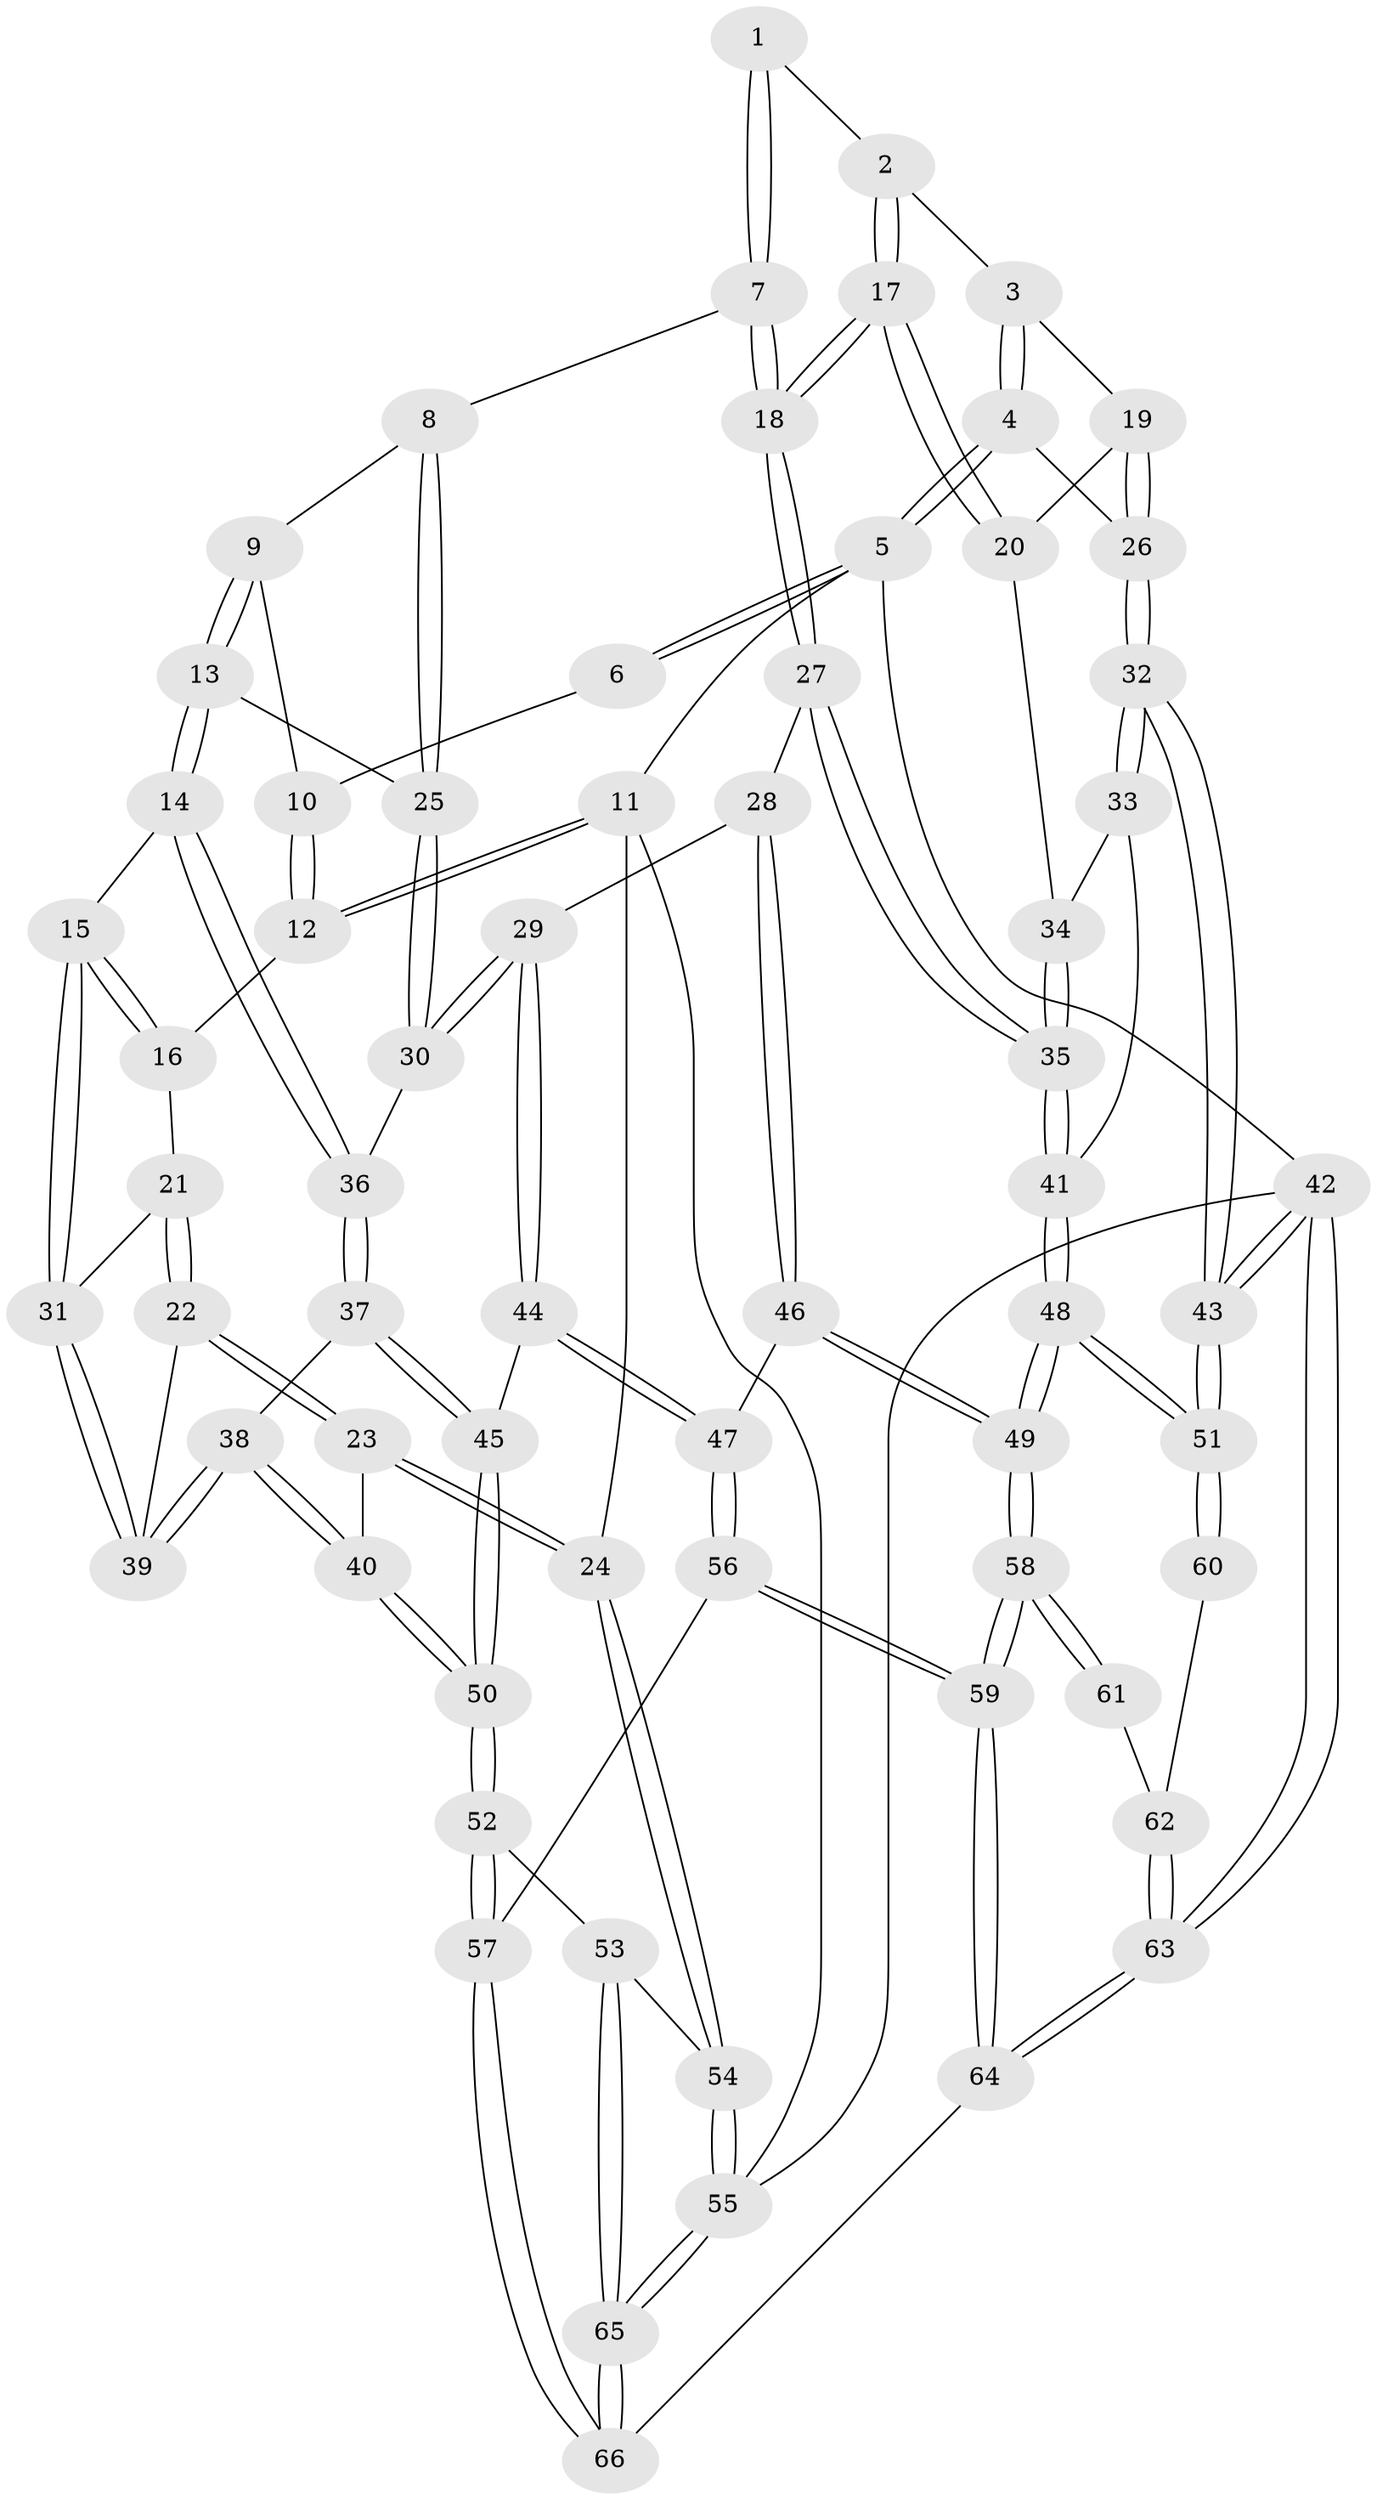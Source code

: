 // coarse degree distribution, {4: 0.30303030303030304, 6: 0.2727272727272727, 3: 0.15151515151515152, 5: 0.21212121212121213, 2: 0.030303030303030304, 8: 0.030303030303030304}
// Generated by graph-tools (version 1.1) at 2025/21/03/04/25 18:21:03]
// undirected, 66 vertices, 162 edges
graph export_dot {
graph [start="1"]
  node [color=gray90,style=filled];
  1 [pos="+0.6105010343084323+0"];
  2 [pos="+0.6743127086475282+0.024716709499010534"];
  3 [pos="+0.7658922816147711+0.05359770342800594"];
  4 [pos="+1+0"];
  5 [pos="+1+0"];
  6 [pos="+0.6050013054023997+0"];
  7 [pos="+0.5246691457232328+0.15060576382495733"];
  8 [pos="+0.48021785685908963+0.1426526486513301"];
  9 [pos="+0.35736598825262106+0"];
  10 [pos="+0.353044446684617+0"];
  11 [pos="+0+0"];
  12 [pos="+0+0"];
  13 [pos="+0.3267676525874986+0.17923909772257074"];
  14 [pos="+0.32395132287220196+0.18172176371670096"];
  15 [pos="+0.30329757159072585+0.18520729240995332"];
  16 [pos="+0.13631537658419238+0.07392226444003289"];
  17 [pos="+0.6732889350007478+0.16949514211706126"];
  18 [pos="+0.6099025492060647+0.2210867367710212"];
  19 [pos="+0.8161361363489562+0.15147522203182642"];
  20 [pos="+0.7089060685828853+0.1720778138404998"];
  21 [pos="+0.11769555576471892+0.18326786180185858"];
  22 [pos="+0.06649563299861731+0.25060577257644145"];
  23 [pos="+0+0.3705939196297419"];
  24 [pos="+0+0.37061388338784634"];
  25 [pos="+0.40855129582140903+0.175133787836181"];
  26 [pos="+1+0.1639861010739161"];
  27 [pos="+0.5957530729279413+0.32219551719184736"];
  28 [pos="+0.5720417816206785+0.33010145333959695"];
  29 [pos="+0.5001933861231984+0.3500475443830835"];
  30 [pos="+0.49397531932025246+0.3443458038184163"];
  31 [pos="+0.23453505353084467+0.251961652089274"];
  32 [pos="+1+0.31645215596383236"];
  33 [pos="+0.8208303036326032+0.3051562003190078"];
  34 [pos="+0.7667829618806552+0.2558049454364753"];
  35 [pos="+0.6371878969867577+0.36112284529422595"];
  36 [pos="+0.35513744093653515+0.2709451282042371"];
  37 [pos="+0.3059290503380477+0.3907218102932822"];
  38 [pos="+0.21985989300659714+0.3389140350986901"];
  39 [pos="+0.2257665422864169+0.2760446015925932"];
  40 [pos="+0.0671652478433124+0.41201663490870943"];
  41 [pos="+0.6377826169814237+0.3617307256146767"];
  42 [pos="+1+1"];
  43 [pos="+1+0.5409930247279571"];
  44 [pos="+0.38190020503504035+0.4843301783806439"];
  45 [pos="+0.36569896393376367+0.48669304055640894"];
  46 [pos="+0.5226353413477399+0.5711177771619692"];
  47 [pos="+0.4915950087642248+0.5607061734544515"];
  48 [pos="+0.6839476169362534+0.4629362799489023"];
  49 [pos="+0.5780503243860556+0.5942495585694124"];
  50 [pos="+0.24329505993807427+0.606448714748086"];
  51 [pos="+0.899986903431038+0.535070433283428"];
  52 [pos="+0.22570325889548168+0.6972128760052554"];
  53 [pos="+0.20701096516121295+0.7090523046508431"];
  54 [pos="+0+0.5422126414007746"];
  55 [pos="+0+1"];
  56 [pos="+0.3882160909775943+0.7598019657188321"];
  57 [pos="+0.34772245937219814+0.7642157047277056"];
  58 [pos="+0.5886656073026559+0.6321669218481307"];
  59 [pos="+0.556942894167961+0.7787445605297632"];
  60 [pos="+0.8519053065529991+0.5658623801072318"];
  61 [pos="+0.6672092272642517+0.6461131650282469"];
  62 [pos="+0.7224002768627633+0.6947412060122099"];
  63 [pos="+0.8017671460137487+1"];
  64 [pos="+0.7462853314518028+1"];
  65 [pos="+0+1"];
  66 [pos="+0.3846156495364607+1"];
  1 -- 2;
  1 -- 7;
  1 -- 7;
  2 -- 3;
  2 -- 17;
  2 -- 17;
  3 -- 4;
  3 -- 4;
  3 -- 19;
  4 -- 5;
  4 -- 5;
  4 -- 26;
  5 -- 6;
  5 -- 6;
  5 -- 11;
  5 -- 42;
  6 -- 10;
  7 -- 8;
  7 -- 18;
  7 -- 18;
  8 -- 9;
  8 -- 25;
  8 -- 25;
  9 -- 10;
  9 -- 13;
  9 -- 13;
  10 -- 12;
  10 -- 12;
  11 -- 12;
  11 -- 12;
  11 -- 24;
  11 -- 55;
  12 -- 16;
  13 -- 14;
  13 -- 14;
  13 -- 25;
  14 -- 15;
  14 -- 36;
  14 -- 36;
  15 -- 16;
  15 -- 16;
  15 -- 31;
  15 -- 31;
  16 -- 21;
  17 -- 18;
  17 -- 18;
  17 -- 20;
  17 -- 20;
  18 -- 27;
  18 -- 27;
  19 -- 20;
  19 -- 26;
  19 -- 26;
  20 -- 34;
  21 -- 22;
  21 -- 22;
  21 -- 31;
  22 -- 23;
  22 -- 23;
  22 -- 39;
  23 -- 24;
  23 -- 24;
  23 -- 40;
  24 -- 54;
  24 -- 54;
  25 -- 30;
  25 -- 30;
  26 -- 32;
  26 -- 32;
  27 -- 28;
  27 -- 35;
  27 -- 35;
  28 -- 29;
  28 -- 46;
  28 -- 46;
  29 -- 30;
  29 -- 30;
  29 -- 44;
  29 -- 44;
  30 -- 36;
  31 -- 39;
  31 -- 39;
  32 -- 33;
  32 -- 33;
  32 -- 43;
  32 -- 43;
  33 -- 34;
  33 -- 41;
  34 -- 35;
  34 -- 35;
  35 -- 41;
  35 -- 41;
  36 -- 37;
  36 -- 37;
  37 -- 38;
  37 -- 45;
  37 -- 45;
  38 -- 39;
  38 -- 39;
  38 -- 40;
  38 -- 40;
  40 -- 50;
  40 -- 50;
  41 -- 48;
  41 -- 48;
  42 -- 43;
  42 -- 43;
  42 -- 63;
  42 -- 63;
  42 -- 55;
  43 -- 51;
  43 -- 51;
  44 -- 45;
  44 -- 47;
  44 -- 47;
  45 -- 50;
  45 -- 50;
  46 -- 47;
  46 -- 49;
  46 -- 49;
  47 -- 56;
  47 -- 56;
  48 -- 49;
  48 -- 49;
  48 -- 51;
  48 -- 51;
  49 -- 58;
  49 -- 58;
  50 -- 52;
  50 -- 52;
  51 -- 60;
  51 -- 60;
  52 -- 53;
  52 -- 57;
  52 -- 57;
  53 -- 54;
  53 -- 65;
  53 -- 65;
  54 -- 55;
  54 -- 55;
  55 -- 65;
  55 -- 65;
  56 -- 57;
  56 -- 59;
  56 -- 59;
  57 -- 66;
  57 -- 66;
  58 -- 59;
  58 -- 59;
  58 -- 61;
  58 -- 61;
  59 -- 64;
  59 -- 64;
  60 -- 62;
  61 -- 62;
  62 -- 63;
  62 -- 63;
  63 -- 64;
  63 -- 64;
  64 -- 66;
  65 -- 66;
  65 -- 66;
}

